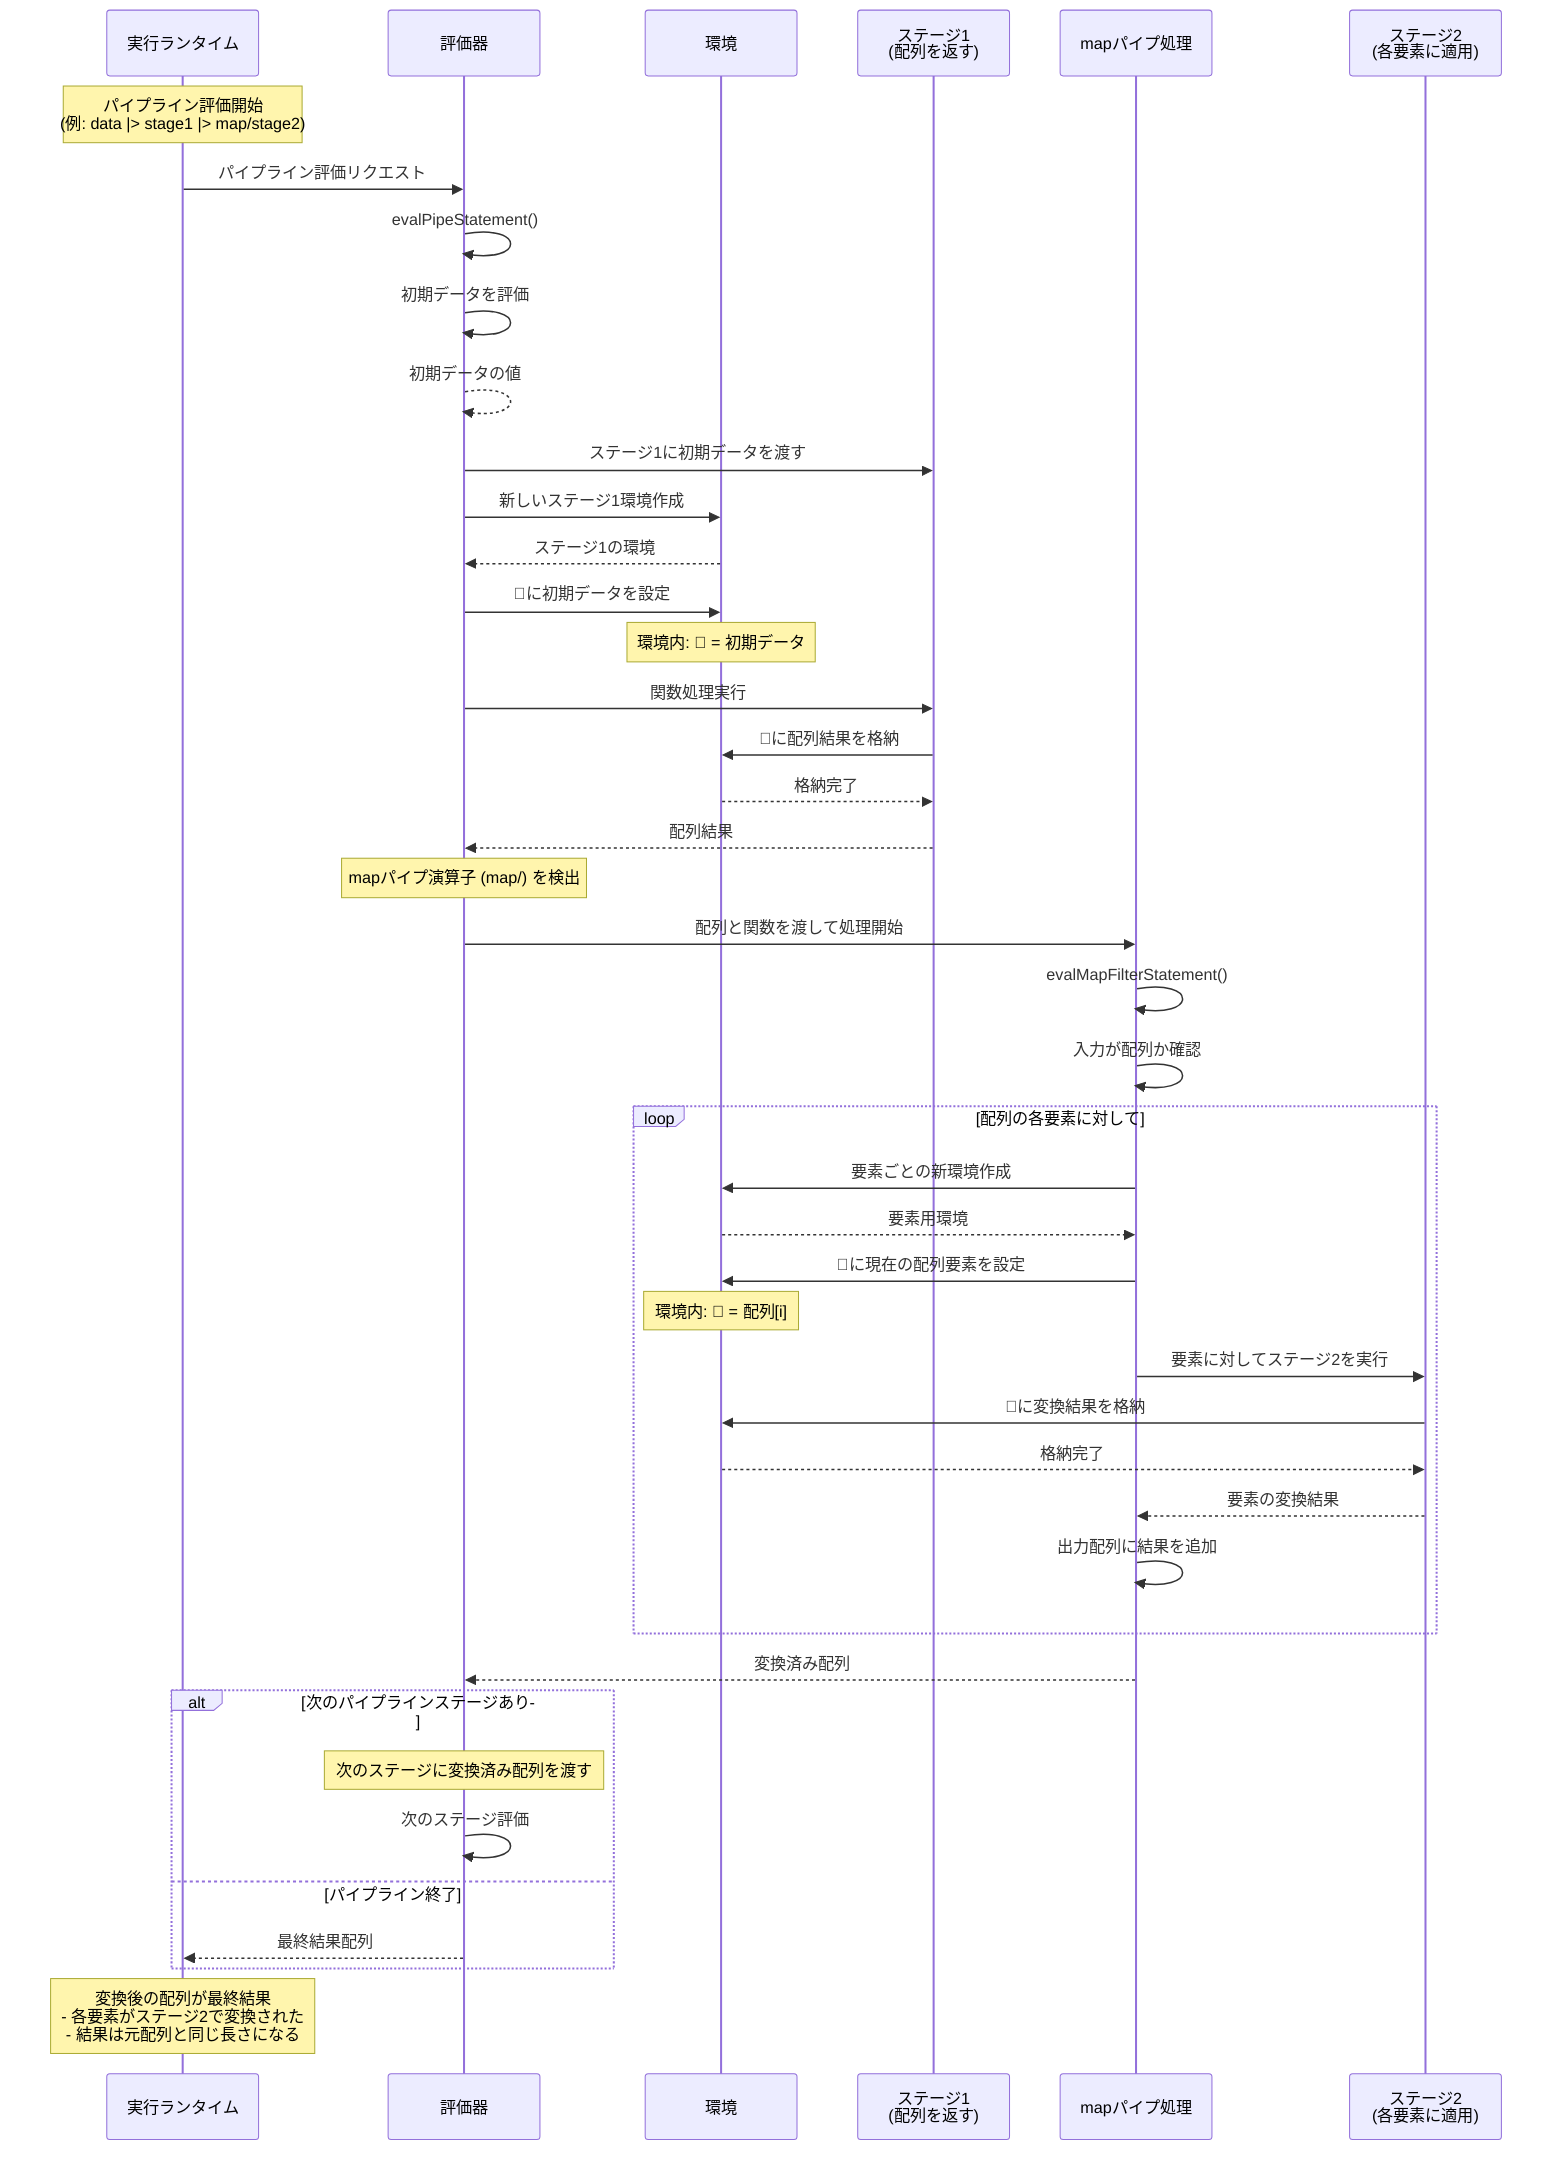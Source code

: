 sequenceDiagram
    %% シーケンス図のパーティシパント定義
    participant Runtime as 実行ランタイム
    participant Evaluator as 評価器
    participant Env as 環境
    participant Stage1 as ステージ1<br>(配列を返す)
    participant MapPipe as mapパイプ処理
    participant Stage2 as ステージ2<br>(各要素に適用)

    %% パイプライン評価開始
    Note over Runtime: パイプライン評価開始<br>(例: data |> stage1 |> map/stage2)
    Runtime->>Evaluator: パイプライン評価リクエスト
    
    %% 初期データの評価
    Evaluator->>Evaluator: evalPipeStatement()
    Evaluator->>Evaluator: 初期データを評価
    Evaluator-->>Evaluator: 初期データの値
    
    %% ステージ1の処理 (配列を返す)
    Evaluator->>Stage1: ステージ1に初期データを渡す
    
    %% ステージ1の評価環境準備
    Evaluator->>Env: 新しいステージ1環境作成
    Env-->>Evaluator: ステージ1の環境
    
    %% ステージ1の入力設定
    Evaluator->>Env: 🍕に初期データを設定
    Note over Env: 環境内: 🍕 = 初期データ
    
    %% ステージ1の評価 (配列を返す)
    Evaluator->>Stage1: 関数処理実行
    Stage1->>Env: 💩に配列結果を格納
    Env-->>Stage1: 格納完了
    Stage1-->>Evaluator: 配列結果
    
    %% mapパイプの検出と処理開始
    Note over Evaluator: mapパイプ演算子 (map/) を検出
    Evaluator->>MapPipe: 配列と関数を渡して処理開始
    
    %% mapパイプ処理の準備
    MapPipe->>MapPipe: evalMapFilterStatement()
    MapPipe->>MapPipe: 入力が配列か確認
    
    %% 配列の各要素に対する繰り返し処理
    loop 配列の各要素に対して
        %% 要素ごとの環境作成
        MapPipe->>Env: 要素ごとの新環境作成
        Env-->>MapPipe: 要素用環境
        
        %% 現在の要素を🍕に設定
        MapPipe->>Env: 🍕に現在の配列要素を設定
        Note over Env: 環境内: 🍕 = 配列[i]
        
        %% ステージ2の処理を各要素に適用
        MapPipe->>Stage2: 要素に対してステージ2を実行
        Stage2->>Env: 💩に変換結果を格納
        Env-->>Stage2: 格納完了
        Stage2-->>MapPipe: 要素の変換結果
        
        %% 変換結果を出力配列に追加
        MapPipe->>MapPipe: 出力配列に結果を追加
    end
    
    %% mapパイプの処理完了、結果配列の返却
    MapPipe-->>Evaluator: 変換済み配列
    
    %% 次のパイプラインステージがあれば継続
    alt 次のパイプラインステージあり
        Note over Evaluator: 次のステージに変換済み配列を渡す
        Evaluator->>Evaluator: 次のステージ評価
    else パイプライン終了
        Evaluator-->>Runtime: 最終結果配列
    end
    
    %% パイプライン戻り値のユースケース説明
    Note over Runtime: 変換後の配列が最終結果<br>- 各要素がステージ2で変換された<br>- 結果は元配列と同じ長さになる